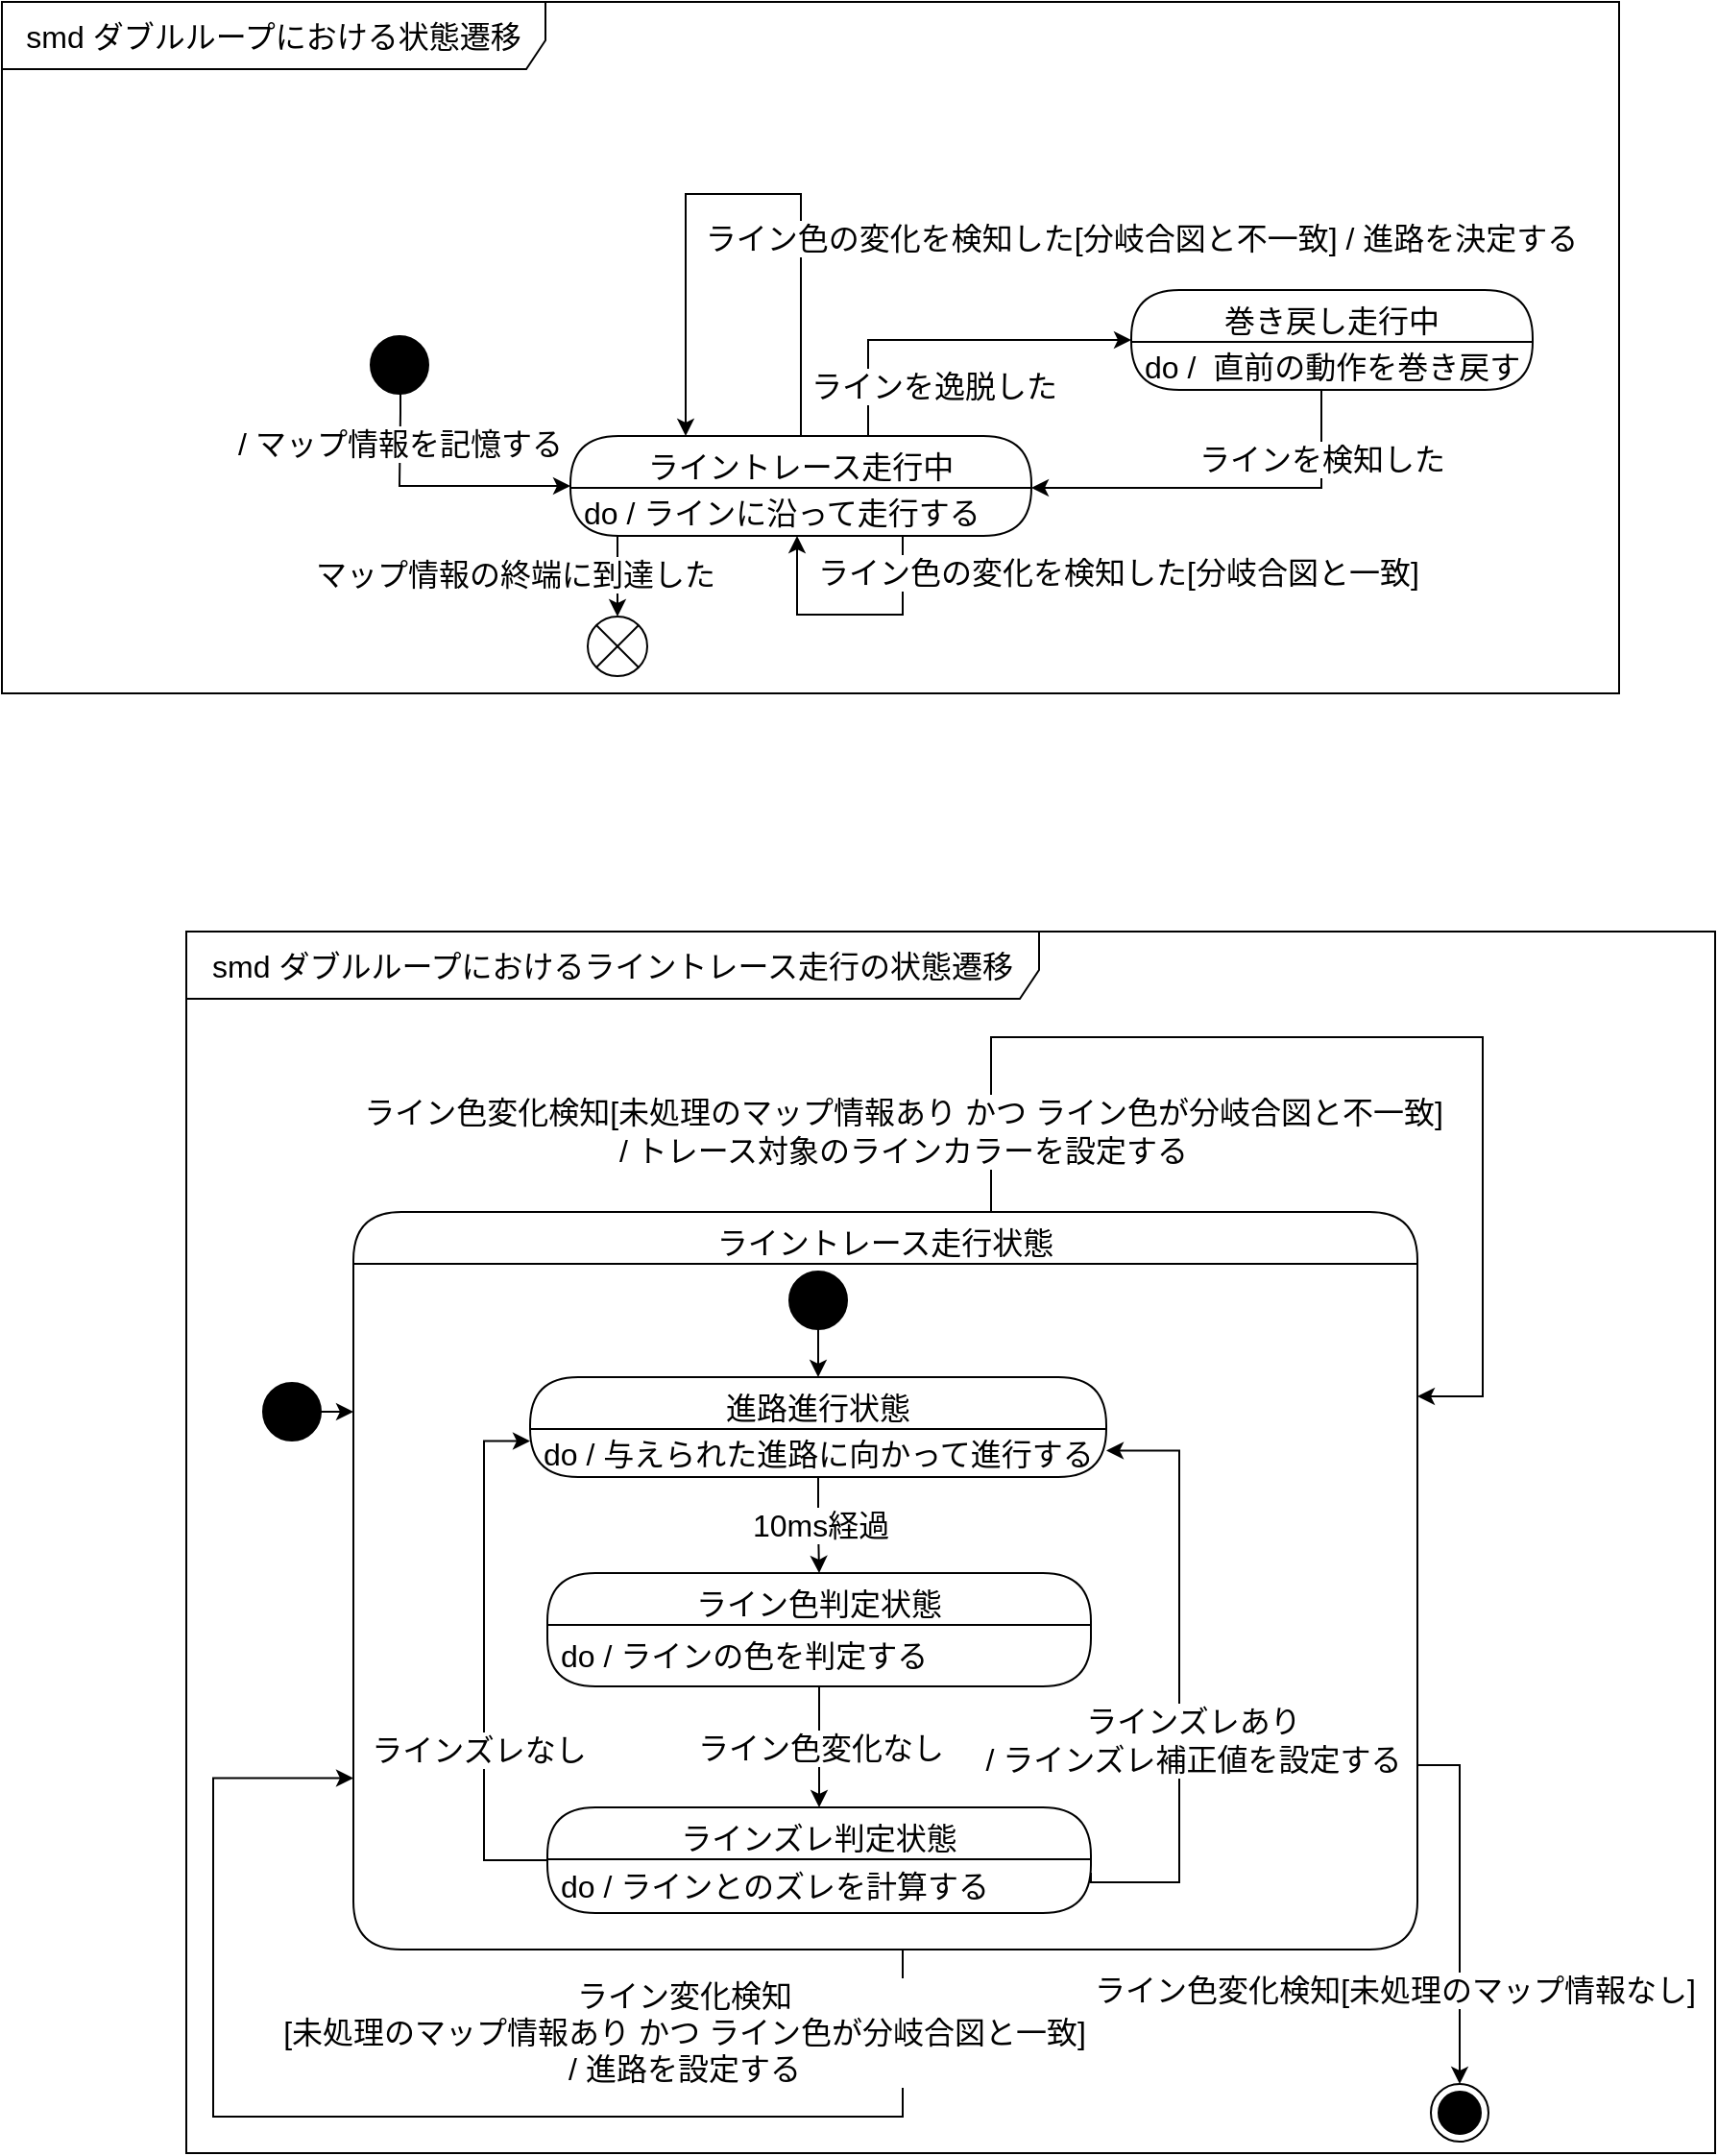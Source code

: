 <mxfile version="28.0.6">
  <diagram name="Page-1" id="2YBvvXClWsGukQMizWep">
    <mxGraphModel dx="1188" dy="1129" grid="0" gridSize="10" guides="0" tooltips="1" connect="1" arrows="1" fold="1" page="0" pageScale="1" pageWidth="850" pageHeight="1100" math="0" shadow="0">
      <root>
        <mxCell id="0" />
        <mxCell id="1" parent="0" />
        <mxCell id="B5C_QkVyacYOGDxoGj1i-5" value="ライントレース走行状態" style="swimlane;fontStyle=0;align=center;verticalAlign=top;childLayout=stackLayout;horizontal=1;startSize=27;horizontalStack=0;resizeParent=1;resizeParentMax=0;resizeLast=0;collapsible=0;marginBottom=0;html=1;rounded=1;absoluteArcSize=1;arcSize=50;whiteSpace=wrap;fontSize=16;" parent="1" vertex="1">
          <mxGeometry x="549" y="332" width="554" height="384" as="geometry" />
        </mxCell>
        <mxCell id="B5C_QkVyacYOGDxoGj1i-33" value="ライン変化検知&lt;div&gt;[未処理のマップ情報あり かつ ライン色が分岐合図と一致]&lt;div&gt;/ 進路を設定する&lt;/div&gt;&lt;/div&gt;" style="edgeStyle=orthogonalEdgeStyle;rounded=0;orthogonalLoop=1;jettySize=auto;html=1;entryX=0;entryY=0.75;entryDx=0;entryDy=0;fontSize=16;" parent="B5C_QkVyacYOGDxoGj1i-5" edge="1">
          <mxGeometry x="-0.42" y="-44" relative="1" as="geometry">
            <mxPoint x="287" y="384" as="sourcePoint" />
            <mxPoint y="294.75" as="targetPoint" />
            <Array as="points">
              <mxPoint x="286" y="384" />
              <mxPoint x="286" y="471" />
              <mxPoint x="-73" y="471" />
              <mxPoint x="-73" y="295" />
            </Array>
            <mxPoint as="offset" />
          </mxGeometry>
        </mxCell>
        <mxCell id="EmKS-xv0DQ20M_ceBoq2-14" value="ラインを逸脱した" style="edgeStyle=orthogonalEdgeStyle;rounded=0;orthogonalLoop=1;jettySize=auto;html=1;fontSize=16;" parent="1" source="aDabxxk5CUrzjw2BoiHM-1" target="aDabxxk5CUrzjw2BoiHM-13" edge="1">
          <mxGeometry x="-0.102" y="-24" relative="1" as="geometry">
            <Array as="points">
              <mxPoint x="817" y="-122" />
            </Array>
            <mxPoint as="offset" />
          </mxGeometry>
        </mxCell>
        <mxCell id="aDabxxk5CUrzjw2BoiHM-1" value="ライントレース走行中" style="swimlane;fontStyle=0;align=center;verticalAlign=top;childLayout=stackLayout;horizontal=1;startSize=27;horizontalStack=0;resizeParent=1;resizeParentMax=0;resizeLast=0;collapsible=0;marginBottom=0;html=1;rounded=1;absoluteArcSize=1;arcSize=50;whiteSpace=wrap;fontSize=16;" parent="1" vertex="1">
          <mxGeometry x="662" y="-72" width="240" height="52" as="geometry" />
        </mxCell>
        <mxCell id="aDabxxk5CUrzjw2BoiHM-8" value="do / ラインに沿って走行する" style="fillColor=none;strokeColor=none;align=left;verticalAlign=middle;spacingLeft=5;whiteSpace=wrap;html=1;fontSize=16;" parent="aDabxxk5CUrzjw2BoiHM-1" vertex="1">
          <mxGeometry y="27" width="240" height="25" as="geometry" />
        </mxCell>
        <mxCell id="EmKS-xv0DQ20M_ceBoq2-17" value="ライン色の変化を検知した[分岐合図と一致]" style="edgeStyle=orthogonalEdgeStyle;rounded=0;orthogonalLoop=1;jettySize=auto;html=1;fontSize=16;" parent="aDabxxk5CUrzjw2BoiHM-1" source="aDabxxk5CUrzjw2BoiHM-8" target="aDabxxk5CUrzjw2BoiHM-8" edge="1">
          <mxGeometry x="-0.723" y="112" relative="1" as="geometry">
            <Array as="points">
              <mxPoint x="173" y="93" />
              <mxPoint x="118" y="93" />
            </Array>
            <mxPoint as="offset" />
          </mxGeometry>
        </mxCell>
        <mxCell id="aDabxxk5CUrzjw2BoiHM-19" value="/ マップ情報を記憶する" style="edgeStyle=orthogonalEdgeStyle;rounded=0;orthogonalLoop=1;jettySize=auto;html=1;entryX=0;entryY=0.5;entryDx=0;entryDy=0;fontSize=16;" parent="1" target="aDabxxk5CUrzjw2BoiHM-1" edge="1">
          <mxGeometry x="-0.603" relative="1" as="geometry">
            <Array as="points">
              <mxPoint x="573" y="-84" />
              <mxPoint x="573" y="-22" />
            </Array>
            <mxPoint as="offset" />
            <mxPoint x="573.5" y="-95" as="sourcePoint" />
          </mxGeometry>
        </mxCell>
        <mxCell id="EmKS-xv0DQ20M_ceBoq2-15" value="ラインを検知した" style="edgeStyle=orthogonalEdgeStyle;rounded=0;orthogonalLoop=1;jettySize=auto;html=1;entryX=1;entryY=0;entryDx=0;entryDy=0;fontSize=16;" parent="1" source="aDabxxk5CUrzjw2BoiHM-13" target="aDabxxk5CUrzjw2BoiHM-8" edge="1">
          <mxGeometry x="-0.643" relative="1" as="geometry">
            <Array as="points">
              <mxPoint x="1053" y="-45" />
            </Array>
            <mxPoint as="offset" />
            <mxPoint x="955" y="-45" as="targetPoint" />
          </mxGeometry>
        </mxCell>
        <mxCell id="aDabxxk5CUrzjw2BoiHM-13" value="巻き戻し走行中" style="swimlane;fontStyle=0;align=center;verticalAlign=top;childLayout=stackLayout;horizontal=1;startSize=27;horizontalStack=0;resizeParent=1;resizeParentMax=0;resizeLast=0;collapsible=0;marginBottom=0;html=1;rounded=1;absoluteArcSize=1;arcSize=50;whiteSpace=wrap;fontSize=16;" parent="1" vertex="1">
          <mxGeometry x="954" y="-148" width="209" height="52" as="geometry" />
        </mxCell>
        <mxCell id="aDabxxk5CUrzjw2BoiHM-14" value="do /&amp;nbsp; 直前の動作を巻き戻す" style="fillColor=none;strokeColor=none;align=left;verticalAlign=middle;spacingLeft=5;whiteSpace=wrap;html=1;fontSize=16;" parent="aDabxxk5CUrzjw2BoiHM-13" vertex="1">
          <mxGeometry y="27" width="209" height="25" as="geometry" />
        </mxCell>
        <mxCell id="aDabxxk5CUrzjw2BoiHM-15" value="" style="ellipse;fillColor=strokeColor;html=1;fontSize=16;" parent="1" vertex="1">
          <mxGeometry x="558" y="-124" width="30" height="30" as="geometry" />
        </mxCell>
        <mxCell id="EmKS-xv0DQ20M_ceBoq2-16" value="smd ダブルループにおける状態遷移" style="shape=umlFrame;whiteSpace=wrap;html=1;pointerEvents=0;width=283;height=35;fontSize=16;" parent="1" vertex="1">
          <mxGeometry x="366" y="-298" width="842" height="360" as="geometry" />
        </mxCell>
        <mxCell id="EmKS-xv0DQ20M_ceBoq2-25" value="ライン色の変化を検知した[分岐合図と不一致] / 進路を決定する" style="edgeStyle=orthogonalEdgeStyle;rounded=0;orthogonalLoop=1;jettySize=auto;html=1;entryX=0.25;entryY=0;entryDx=0;entryDy=0;fontSize=16;" parent="1" source="aDabxxk5CUrzjw2BoiHM-1" target="aDabxxk5CUrzjw2BoiHM-1" edge="1">
          <mxGeometry x="-0.337" y="-177" relative="1" as="geometry">
            <mxPoint as="offset" />
            <mxPoint x="781.832" y="-206.7" as="targetPoint" />
            <Array as="points">
              <mxPoint x="782" y="-198" />
              <mxPoint x="722" y="-198" />
            </Array>
          </mxGeometry>
        </mxCell>
        <mxCell id="EmKS-xv0DQ20M_ceBoq2-26" value="マップ情報の終端に到達した" style="edgeStyle=orthogonalEdgeStyle;rounded=0;orthogonalLoop=1;jettySize=auto;html=1;entryX=0.5;entryY=0;entryDx=0;entryDy=0;fontSize=16;" parent="1" source="aDabxxk5CUrzjw2BoiHM-8" target="EmKS-xv0DQ20M_ceBoq2-27" edge="1">
          <mxGeometry x="-0.05" y="-54" relative="1" as="geometry">
            <Array as="points">
              <mxPoint x="687" y="7" />
            </Array>
            <mxPoint as="offset" />
          </mxGeometry>
        </mxCell>
        <mxCell id="EmKS-xv0DQ20M_ceBoq2-27" value="" style="shape=sumEllipse;perimeter=ellipsePerimeter;html=1;backgroundOutline=1;fontSize=16;" parent="1" vertex="1">
          <mxGeometry x="671" y="22" width="31" height="31" as="geometry" />
        </mxCell>
        <mxCell id="B5C_QkVyacYOGDxoGj1i-1" value="smd ダブルループにおけるライントレース走行の状態遷移" style="shape=umlFrame;whiteSpace=wrap;html=1;pointerEvents=0;width=444;height=35;fontSize=16;" parent="1" vertex="1">
          <mxGeometry x="462" y="186" width="796" height="636" as="geometry" />
        </mxCell>
        <mxCell id="B5C_QkVyacYOGDxoGj1i-2" style="edgeStyle=orthogonalEdgeStyle;rounded=0;orthogonalLoop=1;jettySize=auto;html=1;exitX=0;exitY=0;exitDx=0;exitDy=0;entryX=0.5;entryY=0;entryDx=0;entryDy=0;" parent="1" source="aDabxxk5CUrzjw2BoiHM-15" target="aDabxxk5CUrzjw2BoiHM-15" edge="1">
          <mxGeometry relative="1" as="geometry" />
        </mxCell>
        <mxCell id="B5C_QkVyacYOGDxoGj1i-48" style="edgeStyle=orthogonalEdgeStyle;rounded=0;orthogonalLoop=1;jettySize=auto;html=1;exitX=1;exitY=0.5;exitDx=0;exitDy=0;" parent="1" source="B5C_QkVyacYOGDxoGj1i-4" target="B5C_QkVyacYOGDxoGj1i-5" edge="1">
          <mxGeometry relative="1" as="geometry">
            <Array as="points">
              <mxPoint x="534" y="436" />
              <mxPoint x="534" y="436" />
            </Array>
            <mxPoint x="505" y="436" as="sourcePoint" />
          </mxGeometry>
        </mxCell>
        <mxCell id="B5C_QkVyacYOGDxoGj1i-4" value="" style="ellipse;fillColor=strokeColor;html=1;fontSize=16;" parent="1" vertex="1">
          <mxGeometry x="502" y="421" width="30" height="30" as="geometry" />
        </mxCell>
        <mxCell id="B5C_QkVyacYOGDxoGj1i-28" style="edgeStyle=orthogonalEdgeStyle;rounded=0;orthogonalLoop=1;jettySize=auto;html=1;entryX=0.5;entryY=0;entryDx=0;entryDy=0;" parent="1" source="B5C_QkVyacYOGDxoGj1i-14" target="B5C_QkVyacYOGDxoGj1i-25" edge="1">
          <mxGeometry relative="1" as="geometry" />
        </mxCell>
        <mxCell id="B5C_QkVyacYOGDxoGj1i-14" value="" style="ellipse;fillColor=strokeColor;html=1;fontSize=16;" parent="1" vertex="1">
          <mxGeometry x="776" y="363" width="30" height="30" as="geometry" />
        </mxCell>
        <mxCell id="B5C_QkVyacYOGDxoGj1i-34" value="ラインズレなし" style="edgeStyle=orthogonalEdgeStyle;rounded=0;orthogonalLoop=1;jettySize=auto;html=1;entryX=0;entryY=0.25;entryDx=0;entryDy=0;fontSize=16;" parent="1" source="B5C_QkVyacYOGDxoGj1i-23" target="B5C_QkVyacYOGDxoGj1i-26" edge="1">
          <mxGeometry x="-0.342" y="3" relative="1" as="geometry">
            <Array as="points">
              <mxPoint x="617" y="670" />
              <mxPoint x="617" y="451" />
            </Array>
            <mxPoint as="offset" />
          </mxGeometry>
        </mxCell>
        <mxCell id="B5C_QkVyacYOGDxoGj1i-23" value="ラインズレ判定状態" style="swimlane;fontStyle=0;align=center;verticalAlign=top;childLayout=stackLayout;horizontal=1;startSize=27;horizontalStack=0;resizeParent=1;resizeParentMax=0;resizeLast=0;collapsible=0;marginBottom=0;html=1;rounded=1;absoluteArcSize=1;arcSize=50;whiteSpace=wrap;fontSize=16;" parent="1" vertex="1">
          <mxGeometry x="650" y="642" width="283" height="55" as="geometry" />
        </mxCell>
        <mxCell id="B5C_QkVyacYOGDxoGj1i-24" value="&lt;div&gt;&lt;span style=&quot;background-color: transparent; color: light-dark(rgb(0, 0, 0), rgb(255, 255, 255));&quot;&gt;do / ラインとのズレを計算する&lt;/span&gt;&lt;/div&gt;" style="fillColor=none;strokeColor=none;align=left;verticalAlign=middle;spacingLeft=5;whiteSpace=wrap;html=1;fontSize=16;" parent="B5C_QkVyacYOGDxoGj1i-23" vertex="1">
          <mxGeometry y="27" width="283" height="28" as="geometry" />
        </mxCell>
        <mxCell id="B5C_QkVyacYOGDxoGj1i-25" value="進路進行状態" style="swimlane;fontStyle=0;align=center;verticalAlign=top;childLayout=stackLayout;horizontal=1;startSize=27;horizontalStack=0;resizeParent=1;resizeParentMax=0;resizeLast=0;collapsible=0;marginBottom=0;html=1;rounded=1;absoluteArcSize=1;arcSize=50;whiteSpace=wrap;fontSize=16;" parent="1" vertex="1">
          <mxGeometry x="641" y="418" width="300" height="52" as="geometry" />
        </mxCell>
        <mxCell id="B5C_QkVyacYOGDxoGj1i-26" value="do / 与えられた進路に向かって進行する" style="fillColor=none;strokeColor=none;align=left;verticalAlign=middle;spacingLeft=5;whiteSpace=wrap;html=1;fontSize=16;" parent="B5C_QkVyacYOGDxoGj1i-25" vertex="1">
          <mxGeometry y="27" width="300" height="25" as="geometry" />
        </mxCell>
        <mxCell id="B5C_QkVyacYOGDxoGj1i-29" value="10ms経過" style="edgeStyle=orthogonalEdgeStyle;rounded=0;orthogonalLoop=1;jettySize=auto;html=1;fontSize=16;entryX=0.5;entryY=0;entryDx=0;entryDy=0;" parent="1" source="B5C_QkVyacYOGDxoGj1i-26" target="B5C_QkVyacYOGDxoGj1i-42" edge="1">
          <mxGeometry relative="1" as="geometry" />
        </mxCell>
        <mxCell id="B5C_QkVyacYOGDxoGj1i-36" value="ラインズレあり&lt;div&gt;/ ラインズレ補正値を設定する&lt;/div&gt;" style="edgeStyle=orthogonalEdgeStyle;rounded=0;orthogonalLoop=1;jettySize=auto;html=1;entryX=1;entryY=0.25;entryDx=0;entryDy=0;fontSize=16;exitX=1;exitY=0.25;exitDx=0;exitDy=0;" parent="1" source="B5C_QkVyacYOGDxoGj1i-24" edge="1">
          <mxGeometry x="-0.203" y="-7" relative="1" as="geometry">
            <mxPoint x="933" y="560" as="sourcePoint" />
            <mxPoint x="941" y="456.25" as="targetPoint" />
            <Array as="points">
              <mxPoint x="933" y="681" />
              <mxPoint x="979" y="681" />
              <mxPoint x="979" y="456" />
            </Array>
            <mxPoint as="offset" />
          </mxGeometry>
        </mxCell>
        <mxCell id="B5C_QkVyacYOGDxoGj1i-42" value="ライン色判定状態" style="swimlane;fontStyle=0;align=center;verticalAlign=top;childLayout=stackLayout;horizontal=1;startSize=27;horizontalStack=0;resizeParent=1;resizeParentMax=0;resizeLast=0;collapsible=0;marginBottom=0;html=1;rounded=1;absoluteArcSize=1;arcSize=50;whiteSpace=wrap;fontSize=16;" parent="1" vertex="1">
          <mxGeometry x="650" y="520" width="283" height="59" as="geometry" />
        </mxCell>
        <mxCell id="B5C_QkVyacYOGDxoGj1i-43" value="&lt;div&gt;&lt;span style=&quot;background-color: transparent; color: light-dark(rgb(0, 0, 0), rgb(255, 255, 255));&quot;&gt;do / ラインの色を判定する&lt;/span&gt;&lt;/div&gt;" style="fillColor=none;strokeColor=none;align=left;verticalAlign=middle;spacingLeft=5;whiteSpace=wrap;html=1;fontSize=16;" parent="B5C_QkVyacYOGDxoGj1i-42" vertex="1">
          <mxGeometry y="27" width="283" height="32" as="geometry" />
        </mxCell>
        <mxCell id="B5C_QkVyacYOGDxoGj1i-44" value="ライン色変化なし" style="edgeStyle=orthogonalEdgeStyle;rounded=0;orthogonalLoop=1;jettySize=auto;html=1;entryX=0.5;entryY=0;entryDx=0;entryDy=0;fontSize=16;" parent="1" source="B5C_QkVyacYOGDxoGj1i-43" target="B5C_QkVyacYOGDxoGj1i-23" edge="1">
          <mxGeometry relative="1" as="geometry" />
        </mxCell>
        <mxCell id="B5C_QkVyacYOGDxoGj1i-49" value="" style="ellipse;html=1;shape=endState;fillColor=strokeColor;" parent="1" vertex="1">
          <mxGeometry x="1110" y="786" width="30" height="30" as="geometry" />
        </mxCell>
        <mxCell id="B5C_QkVyacYOGDxoGj1i-50" value="ライン色変化&lt;span style=&quot;background-color: light-dark(#ffffff, var(--ge-dark-color, #121212)); color: light-dark(rgb(0, 0, 0), rgb(255, 255, 255));&quot;&gt;検知[未処理のマップ情報なし]&lt;/span&gt;" style="edgeStyle=orthogonalEdgeStyle;rounded=0;orthogonalLoop=1;jettySize=auto;html=1;fontSize=16;entryX=0.5;entryY=0;entryDx=0;entryDy=0;exitX=1;exitY=0.75;exitDx=0;exitDy=0;" parent="1" target="B5C_QkVyacYOGDxoGj1i-49" edge="1" source="B5C_QkVyacYOGDxoGj1i-5">
          <mxGeometry x="0.479" y="-34" relative="1" as="geometry">
            <mxPoint x="1157" y="799" as="targetPoint" />
            <Array as="points">
              <mxPoint x="1125" y="620" />
            </Array>
            <mxPoint as="offset" />
            <mxPoint x="1156" y="719" as="sourcePoint" />
          </mxGeometry>
        </mxCell>
        <mxCell id="B5C_QkVyacYOGDxoGj1i-31" value="&lt;font style=&quot;font-size: 16px;&quot;&gt;ライン色変化検知[未処理のマップ情報あり かつ ライン色が分岐合図と不一致]&lt;/font&gt;&lt;div&gt;&lt;font style=&quot;font-size: 16px;&quot;&gt;/ トレース対象のラインカラーを設定する&lt;/font&gt;&lt;/div&gt;" style="edgeStyle=orthogonalEdgeStyle;rounded=0;orthogonalLoop=1;jettySize=auto;html=1;entryX=1;entryY=0.25;entryDx=0;entryDy=0;exitX=0.75;exitY=0;exitDx=0;exitDy=0;" parent="1" source="B5C_QkVyacYOGDxoGj1i-5" edge="1" target="B5C_QkVyacYOGDxoGj1i-5">
          <mxGeometry x="-0.615" y="46" relative="1" as="geometry">
            <mxPoint x="1087" y="772" as="sourcePoint" />
            <mxPoint x="1280.46" y="400.412" as="targetPoint" />
            <Array as="points">
              <mxPoint x="881" y="332" />
              <mxPoint x="881" y="241" />
              <mxPoint x="1137" y="241" />
              <mxPoint x="1137" y="428" />
            </Array>
            <mxPoint as="offset" />
          </mxGeometry>
        </mxCell>
      </root>
    </mxGraphModel>
  </diagram>
</mxfile>
